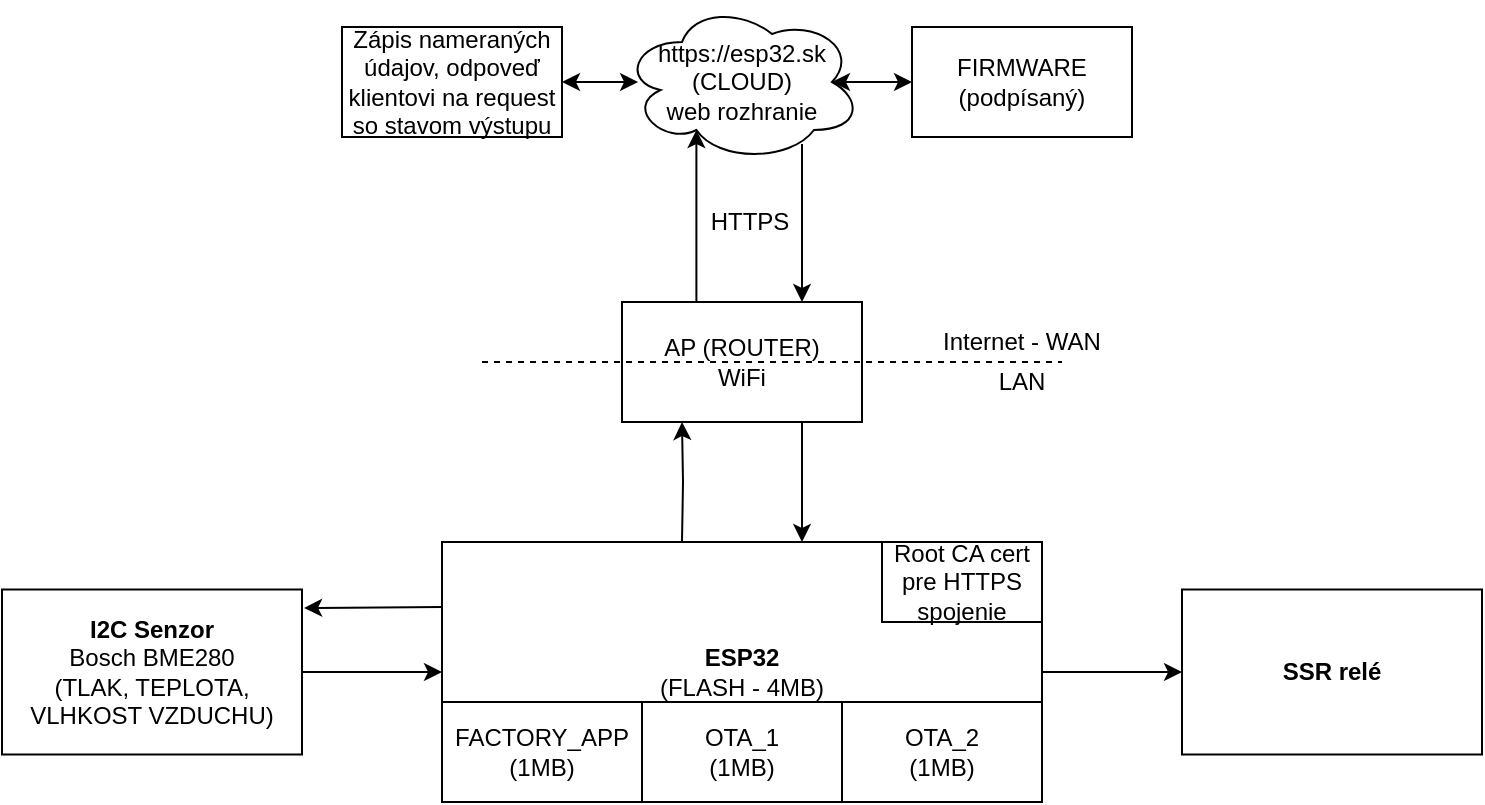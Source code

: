 <mxfile version="14.6.1" type="device"><diagram id="2G7VNQ8WVKQjGyMRNFOR" name="Page-1"><mxGraphModel dx="1102" dy="525" grid="1" gridSize="10" guides="1" tooltips="1" connect="1" arrows="1" fold="1" page="1" pageScale="1" pageWidth="827" pageHeight="1169" math="0" shadow="0"><root><mxCell id="0"/><mxCell id="1" parent="0"/><mxCell id="UabLUiQzMt-FFt_E8uNA-3" value="" style="edgeStyle=orthogonalEdgeStyle;rounded=0;orthogonalLoop=1;jettySize=auto;html=1;entryX=0.25;entryY=1;entryDx=0;entryDy=0;" parent="1" target="UabLUiQzMt-FFt_E8uNA-2" edge="1"><mxGeometry relative="1" as="geometry"><mxPoint x="380" y="270" as="sourcePoint"/></mxGeometry></mxCell><mxCell id="eADAzMOXukm1xUkTHAGw-2" value="" style="edgeStyle=orthogonalEdgeStyle;rounded=0;orthogonalLoop=1;jettySize=auto;html=1;" parent="1" source="UabLUiQzMt-FFt_E8uNA-1" target="eADAzMOXukm1xUkTHAGw-1" edge="1"><mxGeometry relative="1" as="geometry"/></mxCell><mxCell id="UabLUiQzMt-FFt_E8uNA-1" value="&lt;b&gt;ESP32&lt;/b&gt;&lt;br&gt;(FLASH - 4MB)" style="rounded=0;whiteSpace=wrap;html=1;" parent="1" vertex="1"><mxGeometry x="260" y="270" width="300" height="130" as="geometry"/></mxCell><mxCell id="UabLUiQzMt-FFt_E8uNA-5" value="" style="edgeStyle=orthogonalEdgeStyle;rounded=0;orthogonalLoop=1;jettySize=auto;html=1;entryX=0.31;entryY=0.8;entryDx=0;entryDy=0;entryPerimeter=0;exitX=0.25;exitY=0;exitDx=0;exitDy=0;" parent="1" source="UabLUiQzMt-FFt_E8uNA-2" target="UabLUiQzMt-FFt_E8uNA-4" edge="1"><mxGeometry relative="1" as="geometry"><Array as="points"><mxPoint x="387" y="150"/></Array></mxGeometry></mxCell><mxCell id="UabLUiQzMt-FFt_E8uNA-2" value="AP (ROUTER)&lt;br&gt;WiFi" style="rounded=0;whiteSpace=wrap;html=1;" parent="1" vertex="1"><mxGeometry x="350" y="150" width="120" height="60" as="geometry"/></mxCell><mxCell id="UabLUiQzMt-FFt_E8uNA-4" value="https://esp32.sk&lt;br&gt;(CLOUD)&lt;br&gt;web rozhranie" style="ellipse;shape=cloud;whiteSpace=wrap;html=1;rounded=0;" parent="1" vertex="1"><mxGeometry x="350" width="120" height="80" as="geometry"/></mxCell><mxCell id="UabLUiQzMt-FFt_E8uNA-6" value="" style="endArrow=classic;html=1;entryX=0.75;entryY=0;entryDx=0;entryDy=0;exitX=0.75;exitY=0.888;exitDx=0;exitDy=0;exitPerimeter=0;" parent="1" source="UabLUiQzMt-FFt_E8uNA-4" target="UabLUiQzMt-FFt_E8uNA-2" edge="1"><mxGeometry width="50" height="50" relative="1" as="geometry"><mxPoint x="390" y="320" as="sourcePoint"/><mxPoint x="440" y="270" as="targetPoint"/></mxGeometry></mxCell><mxCell id="UabLUiQzMt-FFt_E8uNA-7" value="FACTORY_APP&lt;br&gt;(1MB)" style="rounded=0;whiteSpace=wrap;html=1;" parent="1" vertex="1"><mxGeometry x="260" y="350" width="100" height="50" as="geometry"/></mxCell><mxCell id="UabLUiQzMt-FFt_E8uNA-8" value="OTA_1&lt;br&gt;(1MB)" style="rounded=0;whiteSpace=wrap;html=1;" parent="1" vertex="1"><mxGeometry x="360" y="350" width="100" height="50" as="geometry"/></mxCell><mxCell id="UabLUiQzMt-FFt_E8uNA-9" value="OTA_2&lt;br&gt;(1MB)" style="rounded=0;whiteSpace=wrap;html=1;" parent="1" vertex="1"><mxGeometry x="460" y="350" width="100" height="50" as="geometry"/></mxCell><mxCell id="UabLUiQzMt-FFt_E8uNA-10" value="HTTPS" style="text;html=1;strokeColor=none;fillColor=none;align=center;verticalAlign=middle;whiteSpace=wrap;rounded=0;" parent="1" vertex="1"><mxGeometry x="394" y="100" width="40" height="20" as="geometry"/></mxCell><mxCell id="UabLUiQzMt-FFt_E8uNA-15" value="" style="edgeStyle=orthogonalEdgeStyle;rounded=0;orthogonalLoop=1;jettySize=auto;html=1;entryX=0;entryY=0.5;entryDx=0;entryDy=0;" parent="1" source="UabLUiQzMt-FFt_E8uNA-12" target="UabLUiQzMt-FFt_E8uNA-1" edge="1"><mxGeometry relative="1" as="geometry"/></mxCell><mxCell id="UabLUiQzMt-FFt_E8uNA-12" value="&lt;b&gt;I2C Senzor&lt;/b&gt;&lt;br&gt;Bosch BME280&lt;br&gt;(TLAK, TEPLOTA, VLHKOST VZDUCHU)" style="rounded=0;whiteSpace=wrap;html=1;" parent="1" vertex="1"><mxGeometry x="40" y="293.75" width="150" height="82.5" as="geometry"/></mxCell><mxCell id="UabLUiQzMt-FFt_E8uNA-16" value="" style="endArrow=classic;html=1;entryX=0.6;entryY=0;entryDx=0;entryDy=0;exitX=0.75;exitY=1;exitDx=0;exitDy=0;entryPerimeter=0;" parent="1" source="UabLUiQzMt-FFt_E8uNA-2" target="UabLUiQzMt-FFt_E8uNA-1" edge="1"><mxGeometry width="50" height="50" relative="1" as="geometry"><mxPoint x="450" y="81.04" as="sourcePoint"/><mxPoint x="450" y="160" as="targetPoint"/></mxGeometry></mxCell><mxCell id="UabLUiQzMt-FFt_E8uNA-18" value="" style="endArrow=classic;html=1;exitX=0;exitY=0.25;exitDx=0;exitDy=0;entryX=1.007;entryY=0.112;entryDx=0;entryDy=0;entryPerimeter=0;" parent="1" source="UabLUiQzMt-FFt_E8uNA-1" target="UabLUiQzMt-FFt_E8uNA-12" edge="1"><mxGeometry width="50" height="50" relative="1" as="geometry"><mxPoint x="310" y="210" as="sourcePoint"/><mxPoint x="360" y="160" as="targetPoint"/></mxGeometry></mxCell><mxCell id="UabLUiQzMt-FFt_E8uNA-19" value="FIRMWARE&lt;br&gt;(podpísaný)" style="rounded=0;whiteSpace=wrap;html=1;" parent="1" vertex="1"><mxGeometry x="495" y="12.5" width="110" height="55" as="geometry"/></mxCell><mxCell id="UabLUiQzMt-FFt_E8uNA-21" value="" style="endArrow=none;dashed=1;html=1;" parent="1" edge="1"><mxGeometry width="50" height="50" relative="1" as="geometry"><mxPoint x="280" y="180" as="sourcePoint"/><mxPoint x="570" y="180" as="targetPoint"/><Array as="points"><mxPoint x="410" y="180"/></Array></mxGeometry></mxCell><mxCell id="UabLUiQzMt-FFt_E8uNA-22" value="Internet - WAN" style="text;html=1;strokeColor=none;fillColor=none;align=center;verticalAlign=middle;whiteSpace=wrap;rounded=0;" parent="1" vertex="1"><mxGeometry x="500" y="160" width="100" height="20" as="geometry"/></mxCell><mxCell id="UabLUiQzMt-FFt_E8uNA-23" value="LAN" style="text;html=1;strokeColor=none;fillColor=none;align=center;verticalAlign=middle;whiteSpace=wrap;rounded=0;" parent="1" vertex="1"><mxGeometry x="530" y="180" width="40" height="20" as="geometry"/></mxCell><mxCell id="UabLUiQzMt-FFt_E8uNA-24" value="Root CA cert&lt;br&gt;pre HTTPS spojenie" style="rounded=0;whiteSpace=wrap;html=1;" parent="1" vertex="1"><mxGeometry x="480" y="270" width="80" height="40" as="geometry"/></mxCell><mxCell id="UabLUiQzMt-FFt_E8uNA-25" value="Zápis nameraných údajov, odpoveď klientovi na request so stavom výstupu" style="rounded=0;whiteSpace=wrap;html=1;" parent="1" vertex="1"><mxGeometry x="210" y="12.5" width="110" height="55" as="geometry"/></mxCell><mxCell id="eADAzMOXukm1xUkTHAGw-1" value="&lt;b&gt;SSR relé&lt;/b&gt;" style="rounded=0;whiteSpace=wrap;html=1;" parent="1" vertex="1"><mxGeometry x="630" y="293.75" width="150" height="82.5" as="geometry"/></mxCell><mxCell id="kRdB7E2KiY-UOy8onVSA-1" value="" style="endArrow=classic;startArrow=classic;html=1;fontSize=11;fontColor=#000099;entryX=0.067;entryY=0.5;entryDx=0;entryDy=0;entryPerimeter=0;exitX=1;exitY=0.5;exitDx=0;exitDy=0;" edge="1" parent="1" source="UabLUiQzMt-FFt_E8uNA-25" target="UabLUiQzMt-FFt_E8uNA-4"><mxGeometry width="50" height="50" relative="1" as="geometry"><mxPoint x="390" y="300" as="sourcePoint"/><mxPoint x="440" y="250" as="targetPoint"/></mxGeometry></mxCell><mxCell id="kRdB7E2KiY-UOy8onVSA-2" value="" style="endArrow=classic;startArrow=classic;html=1;fontSize=11;fontColor=#000099;entryX=0;entryY=0.5;entryDx=0;entryDy=0;exitX=0.875;exitY=0.5;exitDx=0;exitDy=0;exitPerimeter=0;" edge="1" parent="1" source="UabLUiQzMt-FFt_E8uNA-4" target="UabLUiQzMt-FFt_E8uNA-19"><mxGeometry width="50" height="50" relative="1" as="geometry"><mxPoint x="390" y="190" as="sourcePoint"/><mxPoint x="440" y="140" as="targetPoint"/></mxGeometry></mxCell></root></mxGraphModel></diagram></mxfile>